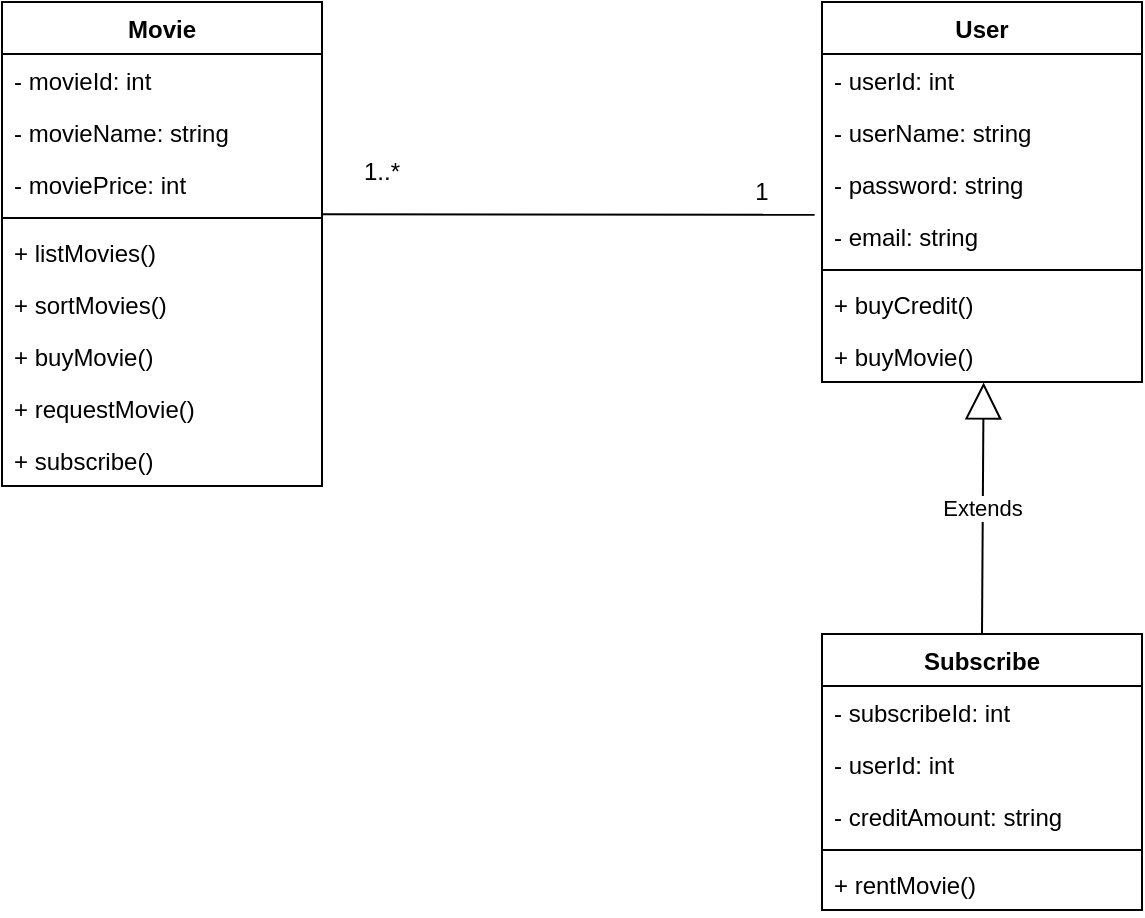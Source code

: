 <mxfile version="20.4.0" type="github">
  <diagram id="8B-9why2loyvht1H4S1O" name="Page-1">
    <mxGraphModel dx="1626" dy="899" grid="1" gridSize="10" guides="1" tooltips="1" connect="1" arrows="1" fold="1" page="1" pageScale="1" pageWidth="1100" pageHeight="850" math="0" shadow="0">
      <root>
        <mxCell id="0" />
        <mxCell id="1" parent="0" />
        <mxCell id="rjUOUmMc_DpyXeTqmXbj-1" value="Movie" style="swimlane;fontStyle=1;align=center;verticalAlign=top;childLayout=stackLayout;horizontal=1;startSize=26;horizontalStack=0;resizeParent=1;resizeParentMax=0;resizeLast=0;collapsible=1;marginBottom=0;" vertex="1" parent="1">
          <mxGeometry x="270" y="110" width="160" height="242" as="geometry" />
        </mxCell>
        <mxCell id="rjUOUmMc_DpyXeTqmXbj-2" value="- movieId: int" style="text;strokeColor=none;fillColor=none;align=left;verticalAlign=top;spacingLeft=4;spacingRight=4;overflow=hidden;rotatable=0;points=[[0,0.5],[1,0.5]];portConstraint=eastwest;" vertex="1" parent="rjUOUmMc_DpyXeTqmXbj-1">
          <mxGeometry y="26" width="160" height="26" as="geometry" />
        </mxCell>
        <mxCell id="rjUOUmMc_DpyXeTqmXbj-17" value="- movieName: string" style="text;strokeColor=none;fillColor=none;align=left;verticalAlign=top;spacingLeft=4;spacingRight=4;overflow=hidden;rotatable=0;points=[[0,0.5],[1,0.5]];portConstraint=eastwest;" vertex="1" parent="rjUOUmMc_DpyXeTqmXbj-1">
          <mxGeometry y="52" width="160" height="26" as="geometry" />
        </mxCell>
        <mxCell id="rjUOUmMc_DpyXeTqmXbj-18" value="- moviePrice: int" style="text;strokeColor=none;fillColor=none;align=left;verticalAlign=top;spacingLeft=4;spacingRight=4;overflow=hidden;rotatable=0;points=[[0,0.5],[1,0.5]];portConstraint=eastwest;" vertex="1" parent="rjUOUmMc_DpyXeTqmXbj-1">
          <mxGeometry y="78" width="160" height="26" as="geometry" />
        </mxCell>
        <mxCell id="rjUOUmMc_DpyXeTqmXbj-3" value="" style="line;strokeWidth=1;fillColor=none;align=left;verticalAlign=middle;spacingTop=-1;spacingLeft=3;spacingRight=3;rotatable=0;labelPosition=right;points=[];portConstraint=eastwest;strokeColor=inherit;" vertex="1" parent="rjUOUmMc_DpyXeTqmXbj-1">
          <mxGeometry y="104" width="160" height="8" as="geometry" />
        </mxCell>
        <mxCell id="rjUOUmMc_DpyXeTqmXbj-4" value="+ listMovies()" style="text;strokeColor=none;fillColor=none;align=left;verticalAlign=top;spacingLeft=4;spacingRight=4;overflow=hidden;rotatable=0;points=[[0,0.5],[1,0.5]];portConstraint=eastwest;" vertex="1" parent="rjUOUmMc_DpyXeTqmXbj-1">
          <mxGeometry y="112" width="160" height="26" as="geometry" />
        </mxCell>
        <mxCell id="rjUOUmMc_DpyXeTqmXbj-5" value="+ sortMovies()" style="text;strokeColor=none;fillColor=none;align=left;verticalAlign=top;spacingLeft=4;spacingRight=4;overflow=hidden;rotatable=0;points=[[0,0.5],[1,0.5]];portConstraint=eastwest;" vertex="1" parent="rjUOUmMc_DpyXeTqmXbj-1">
          <mxGeometry y="138" width="160" height="26" as="geometry" />
        </mxCell>
        <mxCell id="rjUOUmMc_DpyXeTqmXbj-20" value="+ buyMovie()" style="text;strokeColor=none;fillColor=none;align=left;verticalAlign=top;spacingLeft=4;spacingRight=4;overflow=hidden;rotatable=0;points=[[0,0.5],[1,0.5]];portConstraint=eastwest;" vertex="1" parent="rjUOUmMc_DpyXeTqmXbj-1">
          <mxGeometry y="164" width="160" height="26" as="geometry" />
        </mxCell>
        <mxCell id="rjUOUmMc_DpyXeTqmXbj-19" value="+ requestMovie()" style="text;strokeColor=none;fillColor=none;align=left;verticalAlign=top;spacingLeft=4;spacingRight=4;overflow=hidden;rotatable=0;points=[[0,0.5],[1,0.5]];portConstraint=eastwest;" vertex="1" parent="rjUOUmMc_DpyXeTqmXbj-1">
          <mxGeometry y="190" width="160" height="26" as="geometry" />
        </mxCell>
        <mxCell id="rjUOUmMc_DpyXeTqmXbj-6" value="+ subscribe()" style="text;strokeColor=none;fillColor=none;align=left;verticalAlign=top;spacingLeft=4;spacingRight=4;overflow=hidden;rotatable=0;points=[[0,0.5],[1,0.5]];portConstraint=eastwest;" vertex="1" parent="rjUOUmMc_DpyXeTqmXbj-1">
          <mxGeometry y="216" width="160" height="26" as="geometry" />
        </mxCell>
        <mxCell id="rjUOUmMc_DpyXeTqmXbj-7" value="User" style="swimlane;fontStyle=1;align=center;verticalAlign=top;childLayout=stackLayout;horizontal=1;startSize=26;horizontalStack=0;resizeParent=1;resizeParentMax=0;resizeLast=0;collapsible=1;marginBottom=0;" vertex="1" parent="1">
          <mxGeometry x="680" y="110" width="160" height="190" as="geometry" />
        </mxCell>
        <mxCell id="rjUOUmMc_DpyXeTqmXbj-8" value="- userId: int" style="text;strokeColor=none;fillColor=none;align=left;verticalAlign=top;spacingLeft=4;spacingRight=4;overflow=hidden;rotatable=0;points=[[0,0.5],[1,0.5]];portConstraint=eastwest;" vertex="1" parent="rjUOUmMc_DpyXeTqmXbj-7">
          <mxGeometry y="26" width="160" height="26" as="geometry" />
        </mxCell>
        <mxCell id="rjUOUmMc_DpyXeTqmXbj-13" value="- userName: string" style="text;strokeColor=none;fillColor=none;align=left;verticalAlign=top;spacingLeft=4;spacingRight=4;overflow=hidden;rotatable=0;points=[[0,0.5],[1,0.5]];portConstraint=eastwest;" vertex="1" parent="rjUOUmMc_DpyXeTqmXbj-7">
          <mxGeometry y="52" width="160" height="26" as="geometry" />
        </mxCell>
        <mxCell id="rjUOUmMc_DpyXeTqmXbj-14" value="- password: string" style="text;strokeColor=none;fillColor=none;align=left;verticalAlign=top;spacingLeft=4;spacingRight=4;overflow=hidden;rotatable=0;points=[[0,0.5],[1,0.5]];portConstraint=eastwest;" vertex="1" parent="rjUOUmMc_DpyXeTqmXbj-7">
          <mxGeometry y="78" width="160" height="26" as="geometry" />
        </mxCell>
        <mxCell id="rjUOUmMc_DpyXeTqmXbj-15" value="- email: string" style="text;strokeColor=none;fillColor=none;align=left;verticalAlign=top;spacingLeft=4;spacingRight=4;overflow=hidden;rotatable=0;points=[[0,0.5],[1,0.5]];portConstraint=eastwest;" vertex="1" parent="rjUOUmMc_DpyXeTqmXbj-7">
          <mxGeometry y="104" width="160" height="26" as="geometry" />
        </mxCell>
        <mxCell id="rjUOUmMc_DpyXeTqmXbj-9" value="" style="line;strokeWidth=1;fillColor=none;align=left;verticalAlign=middle;spacingTop=-1;spacingLeft=3;spacingRight=3;rotatable=0;labelPosition=right;points=[];portConstraint=eastwest;strokeColor=inherit;" vertex="1" parent="rjUOUmMc_DpyXeTqmXbj-7">
          <mxGeometry y="130" width="160" height="8" as="geometry" />
        </mxCell>
        <mxCell id="rjUOUmMc_DpyXeTqmXbj-10" value="+ buyCredit()" style="text;strokeColor=none;fillColor=none;align=left;verticalAlign=top;spacingLeft=4;spacingRight=4;overflow=hidden;rotatable=0;points=[[0,0.5],[1,0.5]];portConstraint=eastwest;" vertex="1" parent="rjUOUmMc_DpyXeTqmXbj-7">
          <mxGeometry y="138" width="160" height="26" as="geometry" />
        </mxCell>
        <mxCell id="rjUOUmMc_DpyXeTqmXbj-21" value="+ buyMovie()" style="text;strokeColor=none;fillColor=none;align=left;verticalAlign=top;spacingLeft=4;spacingRight=4;overflow=hidden;rotatable=0;points=[[0,0.5],[1,0.5]];portConstraint=eastwest;" vertex="1" parent="rjUOUmMc_DpyXeTqmXbj-7">
          <mxGeometry y="164" width="160" height="26" as="geometry" />
        </mxCell>
        <mxCell id="rjUOUmMc_DpyXeTqmXbj-23" value="Subscribe" style="swimlane;fontStyle=1;align=center;verticalAlign=top;childLayout=stackLayout;horizontal=1;startSize=26;horizontalStack=0;resizeParent=1;resizeParentMax=0;resizeLast=0;collapsible=1;marginBottom=0;" vertex="1" parent="1">
          <mxGeometry x="680" y="426" width="160" height="138" as="geometry" />
        </mxCell>
        <mxCell id="rjUOUmMc_DpyXeTqmXbj-24" value="- subscribeId: int" style="text;strokeColor=none;fillColor=none;align=left;verticalAlign=top;spacingLeft=4;spacingRight=4;overflow=hidden;rotatable=0;points=[[0,0.5],[1,0.5]];portConstraint=eastwest;" vertex="1" parent="rjUOUmMc_DpyXeTqmXbj-23">
          <mxGeometry y="26" width="160" height="26" as="geometry" />
        </mxCell>
        <mxCell id="rjUOUmMc_DpyXeTqmXbj-25" value="- userId: int" style="text;strokeColor=none;fillColor=none;align=left;verticalAlign=top;spacingLeft=4;spacingRight=4;overflow=hidden;rotatable=0;points=[[0,0.5],[1,0.5]];portConstraint=eastwest;" vertex="1" parent="rjUOUmMc_DpyXeTqmXbj-23">
          <mxGeometry y="52" width="160" height="26" as="geometry" />
        </mxCell>
        <mxCell id="rjUOUmMc_DpyXeTqmXbj-26" value="- creditAmount: string" style="text;strokeColor=none;fillColor=none;align=left;verticalAlign=top;spacingLeft=4;spacingRight=4;overflow=hidden;rotatable=0;points=[[0,0.5],[1,0.5]];portConstraint=eastwest;" vertex="1" parent="rjUOUmMc_DpyXeTqmXbj-23">
          <mxGeometry y="78" width="160" height="26" as="geometry" />
        </mxCell>
        <mxCell id="rjUOUmMc_DpyXeTqmXbj-28" value="" style="line;strokeWidth=1;fillColor=none;align=left;verticalAlign=middle;spacingTop=-1;spacingLeft=3;spacingRight=3;rotatable=0;labelPosition=right;points=[];portConstraint=eastwest;strokeColor=inherit;" vertex="1" parent="rjUOUmMc_DpyXeTqmXbj-23">
          <mxGeometry y="104" width="160" height="8" as="geometry" />
        </mxCell>
        <mxCell id="rjUOUmMc_DpyXeTqmXbj-29" value="+ rentMovie()" style="text;strokeColor=none;fillColor=none;align=left;verticalAlign=top;spacingLeft=4;spacingRight=4;overflow=hidden;rotatable=0;points=[[0,0.5],[1,0.5]];portConstraint=eastwest;" vertex="1" parent="rjUOUmMc_DpyXeTqmXbj-23">
          <mxGeometry y="112" width="160" height="26" as="geometry" />
        </mxCell>
        <mxCell id="rjUOUmMc_DpyXeTqmXbj-36" value="Extends" style="endArrow=block;endSize=16;endFill=0;html=1;rounded=0;entryX=0.505;entryY=1.009;entryDx=0;entryDy=0;entryPerimeter=0;exitX=0.5;exitY=0;exitDx=0;exitDy=0;" edge="1" parent="1" source="rjUOUmMc_DpyXeTqmXbj-23" target="rjUOUmMc_DpyXeTqmXbj-21">
          <mxGeometry width="160" relative="1" as="geometry">
            <mxPoint x="730" y="300" as="sourcePoint" />
            <mxPoint x="890" y="300" as="targetPoint" />
          </mxGeometry>
        </mxCell>
        <mxCell id="rjUOUmMc_DpyXeTqmXbj-37" value="" style="endArrow=none;html=1;rounded=0;exitX=1.003;exitY=-0.227;exitDx=0;exitDy=0;exitPerimeter=0;entryX=-0.023;entryY=0.09;entryDx=0;entryDy=0;entryPerimeter=0;" edge="1" parent="1" source="rjUOUmMc_DpyXeTqmXbj-4" target="rjUOUmMc_DpyXeTqmXbj-15">
          <mxGeometry width="50" height="50" relative="1" as="geometry">
            <mxPoint x="640" y="147" as="sourcePoint" />
            <mxPoint x="880" y="147" as="targetPoint" />
          </mxGeometry>
        </mxCell>
        <mxCell id="rjUOUmMc_DpyXeTqmXbj-38" value="1..*" style="text;html=1;strokeColor=none;fillColor=none;align=center;verticalAlign=middle;whiteSpace=wrap;rounded=0;" vertex="1" parent="1">
          <mxGeometry x="430" y="180" width="60" height="30" as="geometry" />
        </mxCell>
        <mxCell id="rjUOUmMc_DpyXeTqmXbj-39" value="1" style="text;html=1;strokeColor=none;fillColor=none;align=center;verticalAlign=middle;whiteSpace=wrap;rounded=0;" vertex="1" parent="1">
          <mxGeometry x="620" y="190" width="60" height="30" as="geometry" />
        </mxCell>
      </root>
    </mxGraphModel>
  </diagram>
</mxfile>
